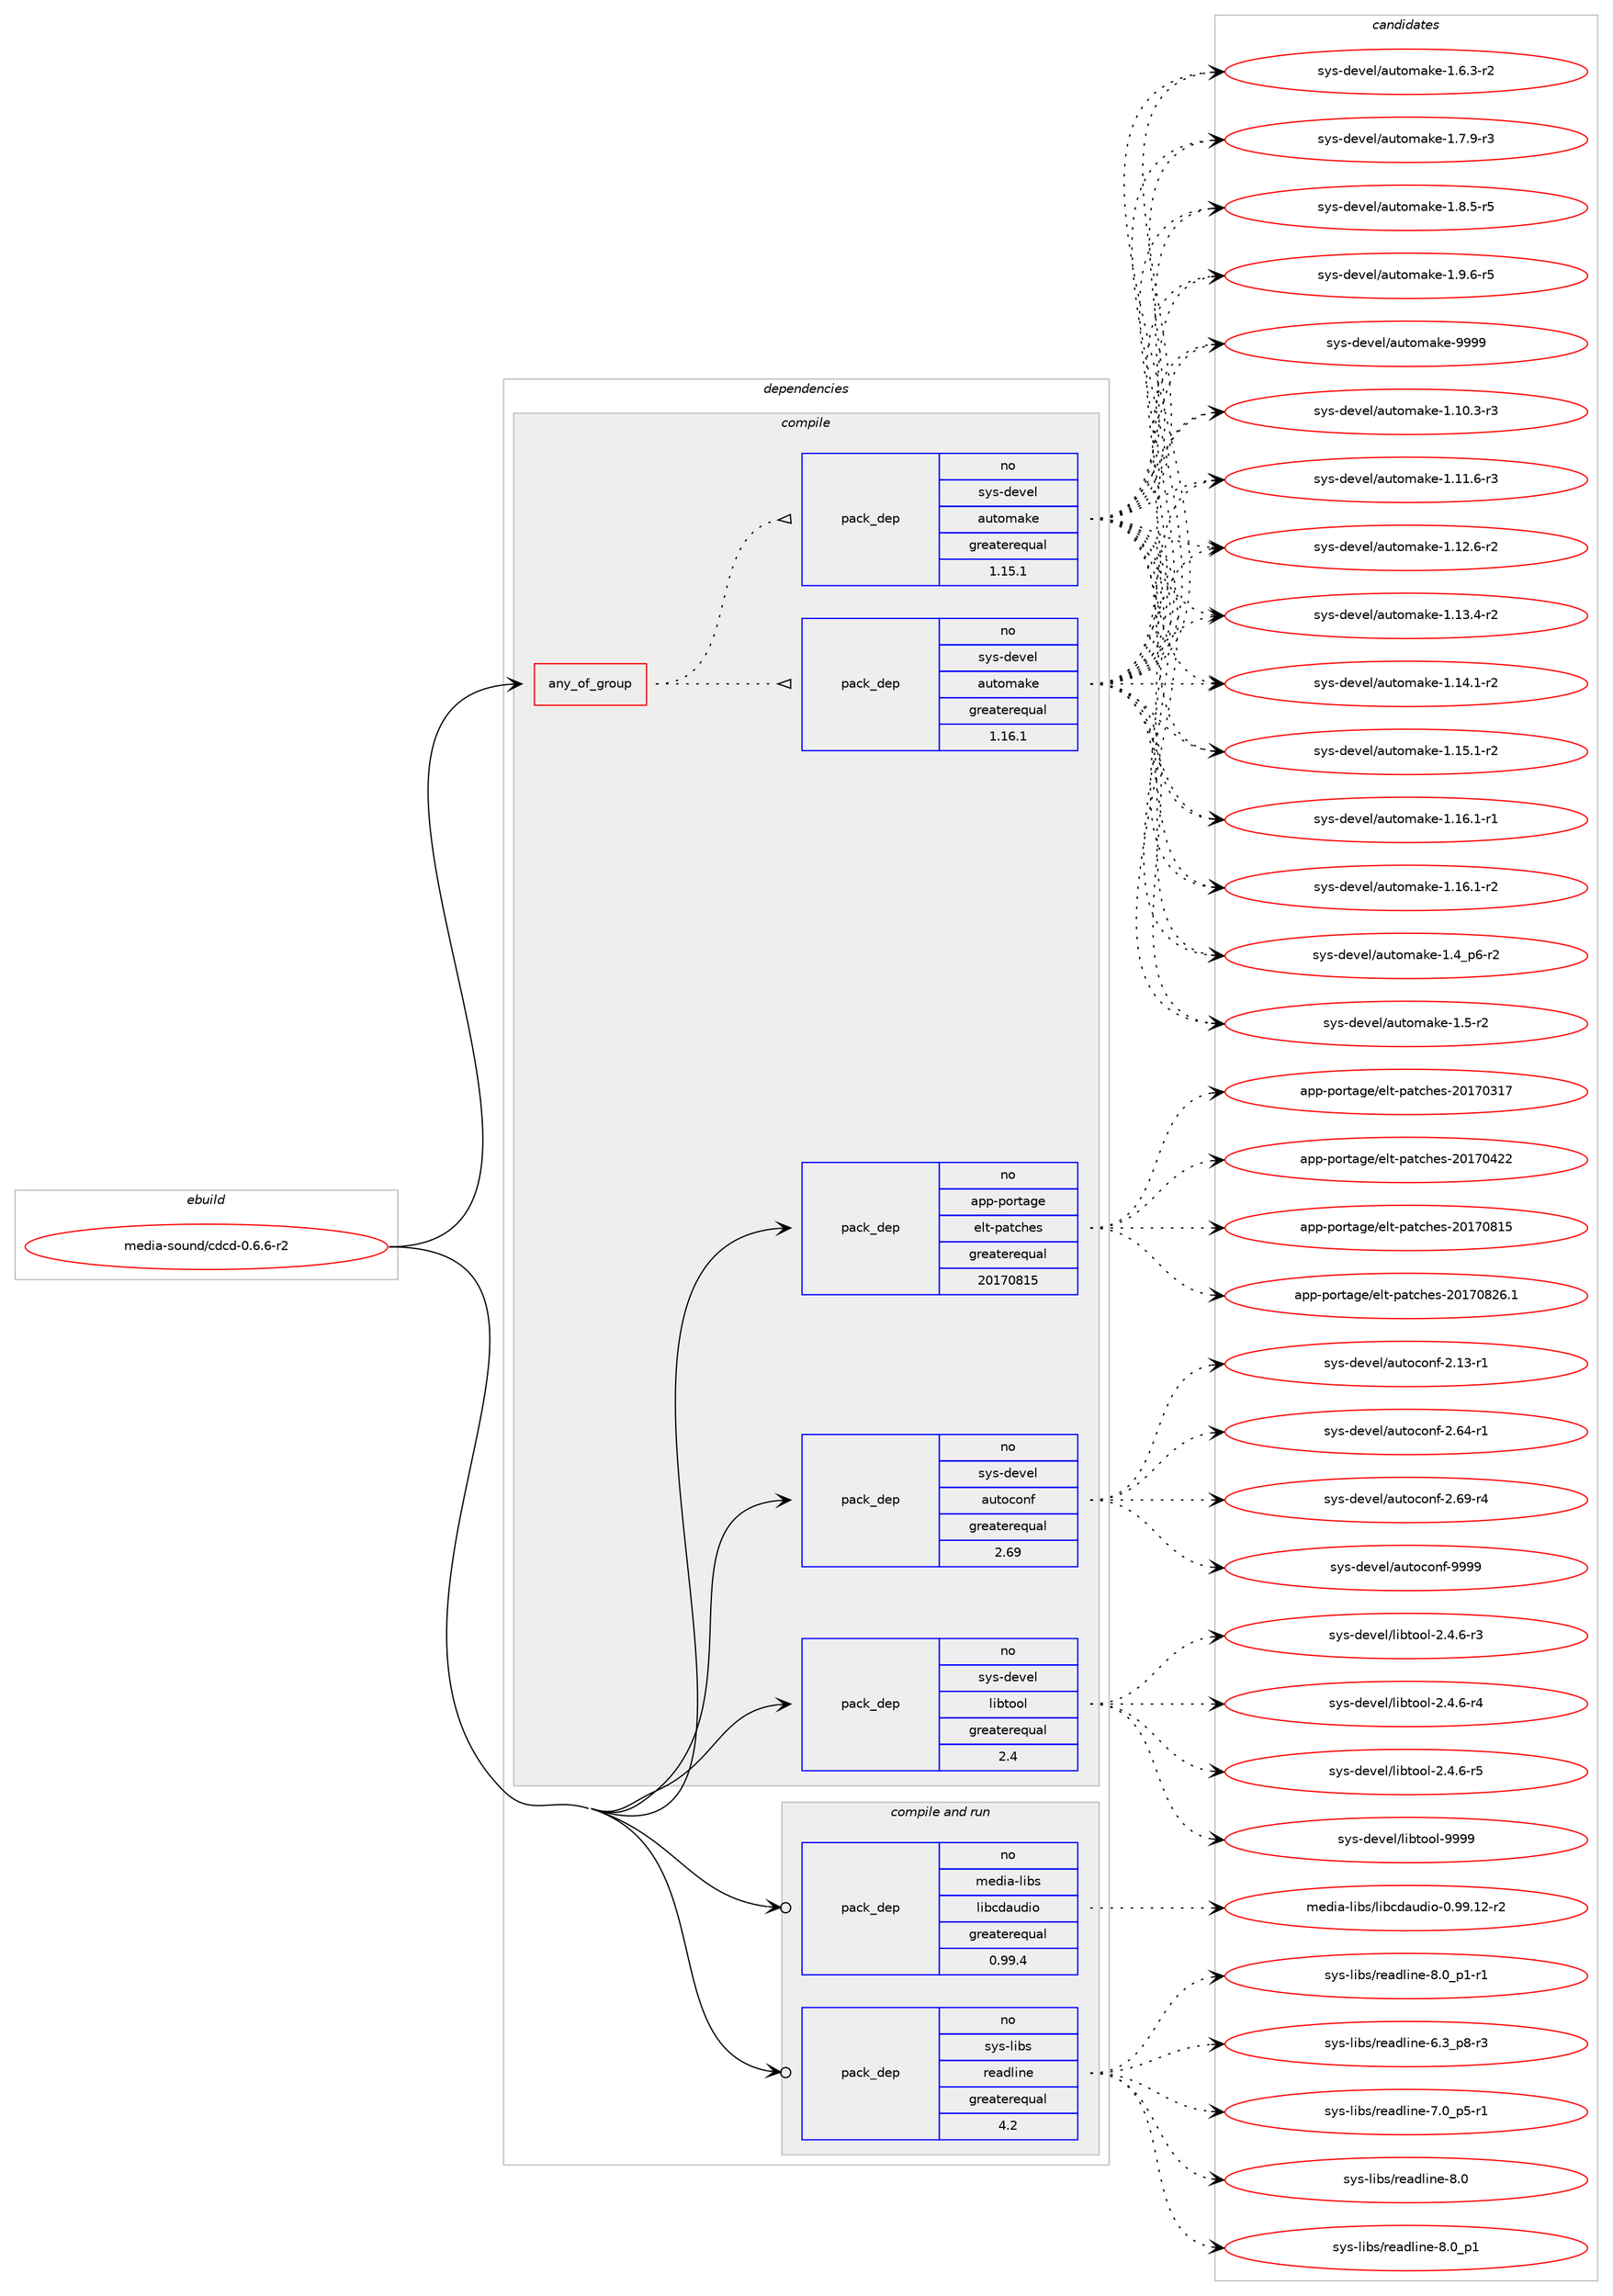 digraph prolog {

# *************
# Graph options
# *************

newrank=true;
concentrate=true;
compound=true;
graph [rankdir=LR,fontname=Helvetica,fontsize=10,ranksep=1.5];#, ranksep=2.5, nodesep=0.2];
edge  [arrowhead=vee];
node  [fontname=Helvetica,fontsize=10];

# **********
# The ebuild
# **********

subgraph cluster_leftcol {
color=gray;
rank=same;
label=<<i>ebuild</i>>;
id [label="media-sound/cdcd-0.6.6-r2", color=red, width=4, href="../media-sound/cdcd-0.6.6-r2.svg"];
}

# ****************
# The dependencies
# ****************

subgraph cluster_midcol {
color=gray;
label=<<i>dependencies</i>>;
subgraph cluster_compile {
fillcolor="#eeeeee";
style=filled;
label=<<i>compile</i>>;
subgraph any13488 {
dependency797650 [label=<<TABLE BORDER="0" CELLBORDER="1" CELLSPACING="0" CELLPADDING="4"><TR><TD CELLPADDING="10">any_of_group</TD></TR></TABLE>>, shape=none, color=red];subgraph pack590078 {
dependency797651 [label=<<TABLE BORDER="0" CELLBORDER="1" CELLSPACING="0" CELLPADDING="4" WIDTH="220"><TR><TD ROWSPAN="6" CELLPADDING="30">pack_dep</TD></TR><TR><TD WIDTH="110">no</TD></TR><TR><TD>sys-devel</TD></TR><TR><TD>automake</TD></TR><TR><TD>greaterequal</TD></TR><TR><TD>1.16.1</TD></TR></TABLE>>, shape=none, color=blue];
}
dependency797650:e -> dependency797651:w [weight=20,style="dotted",arrowhead="oinv"];
subgraph pack590079 {
dependency797652 [label=<<TABLE BORDER="0" CELLBORDER="1" CELLSPACING="0" CELLPADDING="4" WIDTH="220"><TR><TD ROWSPAN="6" CELLPADDING="30">pack_dep</TD></TR><TR><TD WIDTH="110">no</TD></TR><TR><TD>sys-devel</TD></TR><TR><TD>automake</TD></TR><TR><TD>greaterequal</TD></TR><TR><TD>1.15.1</TD></TR></TABLE>>, shape=none, color=blue];
}
dependency797650:e -> dependency797652:w [weight=20,style="dotted",arrowhead="oinv"];
}
id:e -> dependency797650:w [weight=20,style="solid",arrowhead="vee"];
subgraph pack590080 {
dependency797653 [label=<<TABLE BORDER="0" CELLBORDER="1" CELLSPACING="0" CELLPADDING="4" WIDTH="220"><TR><TD ROWSPAN="6" CELLPADDING="30">pack_dep</TD></TR><TR><TD WIDTH="110">no</TD></TR><TR><TD>app-portage</TD></TR><TR><TD>elt-patches</TD></TR><TR><TD>greaterequal</TD></TR><TR><TD>20170815</TD></TR></TABLE>>, shape=none, color=blue];
}
id:e -> dependency797653:w [weight=20,style="solid",arrowhead="vee"];
subgraph pack590081 {
dependency797654 [label=<<TABLE BORDER="0" CELLBORDER="1" CELLSPACING="0" CELLPADDING="4" WIDTH="220"><TR><TD ROWSPAN="6" CELLPADDING="30">pack_dep</TD></TR><TR><TD WIDTH="110">no</TD></TR><TR><TD>sys-devel</TD></TR><TR><TD>autoconf</TD></TR><TR><TD>greaterequal</TD></TR><TR><TD>2.69</TD></TR></TABLE>>, shape=none, color=blue];
}
id:e -> dependency797654:w [weight=20,style="solid",arrowhead="vee"];
subgraph pack590082 {
dependency797655 [label=<<TABLE BORDER="0" CELLBORDER="1" CELLSPACING="0" CELLPADDING="4" WIDTH="220"><TR><TD ROWSPAN="6" CELLPADDING="30">pack_dep</TD></TR><TR><TD WIDTH="110">no</TD></TR><TR><TD>sys-devel</TD></TR><TR><TD>libtool</TD></TR><TR><TD>greaterequal</TD></TR><TR><TD>2.4</TD></TR></TABLE>>, shape=none, color=blue];
}
id:e -> dependency797655:w [weight=20,style="solid",arrowhead="vee"];
}
subgraph cluster_compileandrun {
fillcolor="#eeeeee";
style=filled;
label=<<i>compile and run</i>>;
subgraph pack590083 {
dependency797656 [label=<<TABLE BORDER="0" CELLBORDER="1" CELLSPACING="0" CELLPADDING="4" WIDTH="220"><TR><TD ROWSPAN="6" CELLPADDING="30">pack_dep</TD></TR><TR><TD WIDTH="110">no</TD></TR><TR><TD>media-libs</TD></TR><TR><TD>libcdaudio</TD></TR><TR><TD>greaterequal</TD></TR><TR><TD>0.99.4</TD></TR></TABLE>>, shape=none, color=blue];
}
id:e -> dependency797656:w [weight=20,style="solid",arrowhead="odotvee"];
subgraph pack590084 {
dependency797657 [label=<<TABLE BORDER="0" CELLBORDER="1" CELLSPACING="0" CELLPADDING="4" WIDTH="220"><TR><TD ROWSPAN="6" CELLPADDING="30">pack_dep</TD></TR><TR><TD WIDTH="110">no</TD></TR><TR><TD>sys-libs</TD></TR><TR><TD>readline</TD></TR><TR><TD>greaterequal</TD></TR><TR><TD>4.2</TD></TR></TABLE>>, shape=none, color=blue];
}
id:e -> dependency797657:w [weight=20,style="solid",arrowhead="odotvee"];
}
subgraph cluster_run {
fillcolor="#eeeeee";
style=filled;
label=<<i>run</i>>;
}
}

# **************
# The candidates
# **************

subgraph cluster_choices {
rank=same;
color=gray;
label=<<i>candidates</i>>;

subgraph choice590078 {
color=black;
nodesep=1;
choice11512111545100101118101108479711711611110997107101454946494846514511451 [label="sys-devel/automake-1.10.3-r3", color=red, width=4,href="../sys-devel/automake-1.10.3-r3.svg"];
choice11512111545100101118101108479711711611110997107101454946494946544511451 [label="sys-devel/automake-1.11.6-r3", color=red, width=4,href="../sys-devel/automake-1.11.6-r3.svg"];
choice11512111545100101118101108479711711611110997107101454946495046544511450 [label="sys-devel/automake-1.12.6-r2", color=red, width=4,href="../sys-devel/automake-1.12.6-r2.svg"];
choice11512111545100101118101108479711711611110997107101454946495146524511450 [label="sys-devel/automake-1.13.4-r2", color=red, width=4,href="../sys-devel/automake-1.13.4-r2.svg"];
choice11512111545100101118101108479711711611110997107101454946495246494511450 [label="sys-devel/automake-1.14.1-r2", color=red, width=4,href="../sys-devel/automake-1.14.1-r2.svg"];
choice11512111545100101118101108479711711611110997107101454946495346494511450 [label="sys-devel/automake-1.15.1-r2", color=red, width=4,href="../sys-devel/automake-1.15.1-r2.svg"];
choice11512111545100101118101108479711711611110997107101454946495446494511449 [label="sys-devel/automake-1.16.1-r1", color=red, width=4,href="../sys-devel/automake-1.16.1-r1.svg"];
choice11512111545100101118101108479711711611110997107101454946495446494511450 [label="sys-devel/automake-1.16.1-r2", color=red, width=4,href="../sys-devel/automake-1.16.1-r2.svg"];
choice115121115451001011181011084797117116111109971071014549465295112544511450 [label="sys-devel/automake-1.4_p6-r2", color=red, width=4,href="../sys-devel/automake-1.4_p6-r2.svg"];
choice11512111545100101118101108479711711611110997107101454946534511450 [label="sys-devel/automake-1.5-r2", color=red, width=4,href="../sys-devel/automake-1.5-r2.svg"];
choice115121115451001011181011084797117116111109971071014549465446514511450 [label="sys-devel/automake-1.6.3-r2", color=red, width=4,href="../sys-devel/automake-1.6.3-r2.svg"];
choice115121115451001011181011084797117116111109971071014549465546574511451 [label="sys-devel/automake-1.7.9-r3", color=red, width=4,href="../sys-devel/automake-1.7.9-r3.svg"];
choice115121115451001011181011084797117116111109971071014549465646534511453 [label="sys-devel/automake-1.8.5-r5", color=red, width=4,href="../sys-devel/automake-1.8.5-r5.svg"];
choice115121115451001011181011084797117116111109971071014549465746544511453 [label="sys-devel/automake-1.9.6-r5", color=red, width=4,href="../sys-devel/automake-1.9.6-r5.svg"];
choice115121115451001011181011084797117116111109971071014557575757 [label="sys-devel/automake-9999", color=red, width=4,href="../sys-devel/automake-9999.svg"];
dependency797651:e -> choice11512111545100101118101108479711711611110997107101454946494846514511451:w [style=dotted,weight="100"];
dependency797651:e -> choice11512111545100101118101108479711711611110997107101454946494946544511451:w [style=dotted,weight="100"];
dependency797651:e -> choice11512111545100101118101108479711711611110997107101454946495046544511450:w [style=dotted,weight="100"];
dependency797651:e -> choice11512111545100101118101108479711711611110997107101454946495146524511450:w [style=dotted,weight="100"];
dependency797651:e -> choice11512111545100101118101108479711711611110997107101454946495246494511450:w [style=dotted,weight="100"];
dependency797651:e -> choice11512111545100101118101108479711711611110997107101454946495346494511450:w [style=dotted,weight="100"];
dependency797651:e -> choice11512111545100101118101108479711711611110997107101454946495446494511449:w [style=dotted,weight="100"];
dependency797651:e -> choice11512111545100101118101108479711711611110997107101454946495446494511450:w [style=dotted,weight="100"];
dependency797651:e -> choice115121115451001011181011084797117116111109971071014549465295112544511450:w [style=dotted,weight="100"];
dependency797651:e -> choice11512111545100101118101108479711711611110997107101454946534511450:w [style=dotted,weight="100"];
dependency797651:e -> choice115121115451001011181011084797117116111109971071014549465446514511450:w [style=dotted,weight="100"];
dependency797651:e -> choice115121115451001011181011084797117116111109971071014549465546574511451:w [style=dotted,weight="100"];
dependency797651:e -> choice115121115451001011181011084797117116111109971071014549465646534511453:w [style=dotted,weight="100"];
dependency797651:e -> choice115121115451001011181011084797117116111109971071014549465746544511453:w [style=dotted,weight="100"];
dependency797651:e -> choice115121115451001011181011084797117116111109971071014557575757:w [style=dotted,weight="100"];
}
subgraph choice590079 {
color=black;
nodesep=1;
choice11512111545100101118101108479711711611110997107101454946494846514511451 [label="sys-devel/automake-1.10.3-r3", color=red, width=4,href="../sys-devel/automake-1.10.3-r3.svg"];
choice11512111545100101118101108479711711611110997107101454946494946544511451 [label="sys-devel/automake-1.11.6-r3", color=red, width=4,href="../sys-devel/automake-1.11.6-r3.svg"];
choice11512111545100101118101108479711711611110997107101454946495046544511450 [label="sys-devel/automake-1.12.6-r2", color=red, width=4,href="../sys-devel/automake-1.12.6-r2.svg"];
choice11512111545100101118101108479711711611110997107101454946495146524511450 [label="sys-devel/automake-1.13.4-r2", color=red, width=4,href="../sys-devel/automake-1.13.4-r2.svg"];
choice11512111545100101118101108479711711611110997107101454946495246494511450 [label="sys-devel/automake-1.14.1-r2", color=red, width=4,href="../sys-devel/automake-1.14.1-r2.svg"];
choice11512111545100101118101108479711711611110997107101454946495346494511450 [label="sys-devel/automake-1.15.1-r2", color=red, width=4,href="../sys-devel/automake-1.15.1-r2.svg"];
choice11512111545100101118101108479711711611110997107101454946495446494511449 [label="sys-devel/automake-1.16.1-r1", color=red, width=4,href="../sys-devel/automake-1.16.1-r1.svg"];
choice11512111545100101118101108479711711611110997107101454946495446494511450 [label="sys-devel/automake-1.16.1-r2", color=red, width=4,href="../sys-devel/automake-1.16.1-r2.svg"];
choice115121115451001011181011084797117116111109971071014549465295112544511450 [label="sys-devel/automake-1.4_p6-r2", color=red, width=4,href="../sys-devel/automake-1.4_p6-r2.svg"];
choice11512111545100101118101108479711711611110997107101454946534511450 [label="sys-devel/automake-1.5-r2", color=red, width=4,href="../sys-devel/automake-1.5-r2.svg"];
choice115121115451001011181011084797117116111109971071014549465446514511450 [label="sys-devel/automake-1.6.3-r2", color=red, width=4,href="../sys-devel/automake-1.6.3-r2.svg"];
choice115121115451001011181011084797117116111109971071014549465546574511451 [label="sys-devel/automake-1.7.9-r3", color=red, width=4,href="../sys-devel/automake-1.7.9-r3.svg"];
choice115121115451001011181011084797117116111109971071014549465646534511453 [label="sys-devel/automake-1.8.5-r5", color=red, width=4,href="../sys-devel/automake-1.8.5-r5.svg"];
choice115121115451001011181011084797117116111109971071014549465746544511453 [label="sys-devel/automake-1.9.6-r5", color=red, width=4,href="../sys-devel/automake-1.9.6-r5.svg"];
choice115121115451001011181011084797117116111109971071014557575757 [label="sys-devel/automake-9999", color=red, width=4,href="../sys-devel/automake-9999.svg"];
dependency797652:e -> choice11512111545100101118101108479711711611110997107101454946494846514511451:w [style=dotted,weight="100"];
dependency797652:e -> choice11512111545100101118101108479711711611110997107101454946494946544511451:w [style=dotted,weight="100"];
dependency797652:e -> choice11512111545100101118101108479711711611110997107101454946495046544511450:w [style=dotted,weight="100"];
dependency797652:e -> choice11512111545100101118101108479711711611110997107101454946495146524511450:w [style=dotted,weight="100"];
dependency797652:e -> choice11512111545100101118101108479711711611110997107101454946495246494511450:w [style=dotted,weight="100"];
dependency797652:e -> choice11512111545100101118101108479711711611110997107101454946495346494511450:w [style=dotted,weight="100"];
dependency797652:e -> choice11512111545100101118101108479711711611110997107101454946495446494511449:w [style=dotted,weight="100"];
dependency797652:e -> choice11512111545100101118101108479711711611110997107101454946495446494511450:w [style=dotted,weight="100"];
dependency797652:e -> choice115121115451001011181011084797117116111109971071014549465295112544511450:w [style=dotted,weight="100"];
dependency797652:e -> choice11512111545100101118101108479711711611110997107101454946534511450:w [style=dotted,weight="100"];
dependency797652:e -> choice115121115451001011181011084797117116111109971071014549465446514511450:w [style=dotted,weight="100"];
dependency797652:e -> choice115121115451001011181011084797117116111109971071014549465546574511451:w [style=dotted,weight="100"];
dependency797652:e -> choice115121115451001011181011084797117116111109971071014549465646534511453:w [style=dotted,weight="100"];
dependency797652:e -> choice115121115451001011181011084797117116111109971071014549465746544511453:w [style=dotted,weight="100"];
dependency797652:e -> choice115121115451001011181011084797117116111109971071014557575757:w [style=dotted,weight="100"];
}
subgraph choice590080 {
color=black;
nodesep=1;
choice97112112451121111141169710310147101108116451129711699104101115455048495548514955 [label="app-portage/elt-patches-20170317", color=red, width=4,href="../app-portage/elt-patches-20170317.svg"];
choice97112112451121111141169710310147101108116451129711699104101115455048495548525050 [label="app-portage/elt-patches-20170422", color=red, width=4,href="../app-portage/elt-patches-20170422.svg"];
choice97112112451121111141169710310147101108116451129711699104101115455048495548564953 [label="app-portage/elt-patches-20170815", color=red, width=4,href="../app-portage/elt-patches-20170815.svg"];
choice971121124511211111411697103101471011081164511297116991041011154550484955485650544649 [label="app-portage/elt-patches-20170826.1", color=red, width=4,href="../app-portage/elt-patches-20170826.1.svg"];
dependency797653:e -> choice97112112451121111141169710310147101108116451129711699104101115455048495548514955:w [style=dotted,weight="100"];
dependency797653:e -> choice97112112451121111141169710310147101108116451129711699104101115455048495548525050:w [style=dotted,weight="100"];
dependency797653:e -> choice97112112451121111141169710310147101108116451129711699104101115455048495548564953:w [style=dotted,weight="100"];
dependency797653:e -> choice971121124511211111411697103101471011081164511297116991041011154550484955485650544649:w [style=dotted,weight="100"];
}
subgraph choice590081 {
color=black;
nodesep=1;
choice1151211154510010111810110847971171161119911111010245504649514511449 [label="sys-devel/autoconf-2.13-r1", color=red, width=4,href="../sys-devel/autoconf-2.13-r1.svg"];
choice1151211154510010111810110847971171161119911111010245504654524511449 [label="sys-devel/autoconf-2.64-r1", color=red, width=4,href="../sys-devel/autoconf-2.64-r1.svg"];
choice1151211154510010111810110847971171161119911111010245504654574511452 [label="sys-devel/autoconf-2.69-r4", color=red, width=4,href="../sys-devel/autoconf-2.69-r4.svg"];
choice115121115451001011181011084797117116111991111101024557575757 [label="sys-devel/autoconf-9999", color=red, width=4,href="../sys-devel/autoconf-9999.svg"];
dependency797654:e -> choice1151211154510010111810110847971171161119911111010245504649514511449:w [style=dotted,weight="100"];
dependency797654:e -> choice1151211154510010111810110847971171161119911111010245504654524511449:w [style=dotted,weight="100"];
dependency797654:e -> choice1151211154510010111810110847971171161119911111010245504654574511452:w [style=dotted,weight="100"];
dependency797654:e -> choice115121115451001011181011084797117116111991111101024557575757:w [style=dotted,weight="100"];
}
subgraph choice590082 {
color=black;
nodesep=1;
choice1151211154510010111810110847108105981161111111084550465246544511451 [label="sys-devel/libtool-2.4.6-r3", color=red, width=4,href="../sys-devel/libtool-2.4.6-r3.svg"];
choice1151211154510010111810110847108105981161111111084550465246544511452 [label="sys-devel/libtool-2.4.6-r4", color=red, width=4,href="../sys-devel/libtool-2.4.6-r4.svg"];
choice1151211154510010111810110847108105981161111111084550465246544511453 [label="sys-devel/libtool-2.4.6-r5", color=red, width=4,href="../sys-devel/libtool-2.4.6-r5.svg"];
choice1151211154510010111810110847108105981161111111084557575757 [label="sys-devel/libtool-9999", color=red, width=4,href="../sys-devel/libtool-9999.svg"];
dependency797655:e -> choice1151211154510010111810110847108105981161111111084550465246544511451:w [style=dotted,weight="100"];
dependency797655:e -> choice1151211154510010111810110847108105981161111111084550465246544511452:w [style=dotted,weight="100"];
dependency797655:e -> choice1151211154510010111810110847108105981161111111084550465246544511453:w [style=dotted,weight="100"];
dependency797655:e -> choice1151211154510010111810110847108105981161111111084557575757:w [style=dotted,weight="100"];
}
subgraph choice590083 {
color=black;
nodesep=1;
choice1091011001059745108105981154710810598991009711710010511145484657574649504511450 [label="media-libs/libcdaudio-0.99.12-r2", color=red, width=4,href="../media-libs/libcdaudio-0.99.12-r2.svg"];
dependency797656:e -> choice1091011001059745108105981154710810598991009711710010511145484657574649504511450:w [style=dotted,weight="100"];
}
subgraph choice590084 {
color=black;
nodesep=1;
choice115121115451081059811547114101971001081051101014554465195112564511451 [label="sys-libs/readline-6.3_p8-r3", color=red, width=4,href="../sys-libs/readline-6.3_p8-r3.svg"];
choice115121115451081059811547114101971001081051101014555464895112534511449 [label="sys-libs/readline-7.0_p5-r1", color=red, width=4,href="../sys-libs/readline-7.0_p5-r1.svg"];
choice1151211154510810598115471141019710010810511010145564648 [label="sys-libs/readline-8.0", color=red, width=4,href="../sys-libs/readline-8.0.svg"];
choice11512111545108105981154711410197100108105110101455646489511249 [label="sys-libs/readline-8.0_p1", color=red, width=4,href="../sys-libs/readline-8.0_p1.svg"];
choice115121115451081059811547114101971001081051101014556464895112494511449 [label="sys-libs/readline-8.0_p1-r1", color=red, width=4,href="../sys-libs/readline-8.0_p1-r1.svg"];
dependency797657:e -> choice115121115451081059811547114101971001081051101014554465195112564511451:w [style=dotted,weight="100"];
dependency797657:e -> choice115121115451081059811547114101971001081051101014555464895112534511449:w [style=dotted,weight="100"];
dependency797657:e -> choice1151211154510810598115471141019710010810511010145564648:w [style=dotted,weight="100"];
dependency797657:e -> choice11512111545108105981154711410197100108105110101455646489511249:w [style=dotted,weight="100"];
dependency797657:e -> choice115121115451081059811547114101971001081051101014556464895112494511449:w [style=dotted,weight="100"];
}
}

}
